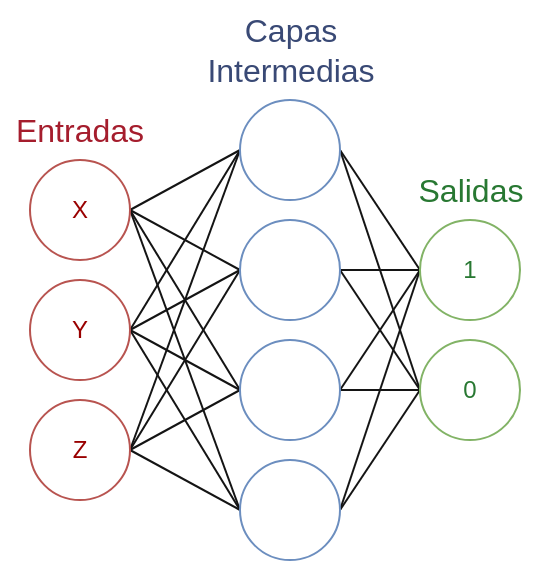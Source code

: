 <mxfile version="26.2.10">
  <diagram name="Page-1" id="FRa_R0hlQTdd5-_sHwNs">
    <mxGraphModel dx="985" dy="521" grid="1" gridSize="10" guides="1" tooltips="1" connect="1" arrows="1" fold="1" page="1" pageScale="1" pageWidth="850" pageHeight="1100" math="0" shadow="0">
      <root>
        <mxCell id="0" />
        <mxCell id="1" parent="0" />
        <mxCell id="VxTgVIhhQwmp0bRHXT9H-14" style="rounded=0;orthogonalLoop=1;jettySize=auto;html=1;exitX=1;exitY=0.5;exitDx=0;exitDy=0;entryX=0;entryY=0.5;entryDx=0;entryDy=0;targetPerimeterSpacing=0;sourcePerimeterSpacing=0;endArrow=none;startFill=0;strokeColor=#141414;" parent="1" source="VxTgVIhhQwmp0bRHXT9H-1" target="VxTgVIhhQwmp0bRHXT9H-5" edge="1">
          <mxGeometry relative="1" as="geometry" />
        </mxCell>
        <mxCell id="VxTgVIhhQwmp0bRHXT9H-15" style="rounded=0;orthogonalLoop=1;jettySize=auto;html=1;exitX=1;exitY=0.5;exitDx=0;exitDy=0;entryX=0;entryY=0.5;entryDx=0;entryDy=0;endArrow=none;startFill=0;strokeColor=#141414;" parent="1" source="VxTgVIhhQwmp0bRHXT9H-1" target="VxTgVIhhQwmp0bRHXT9H-6" edge="1">
          <mxGeometry relative="1" as="geometry" />
        </mxCell>
        <mxCell id="VxTgVIhhQwmp0bRHXT9H-16" style="rounded=0;orthogonalLoop=1;jettySize=auto;html=1;exitX=1;exitY=0.5;exitDx=0;exitDy=0;entryX=0;entryY=0.5;entryDx=0;entryDy=0;endArrow=none;startFill=0;strokeColor=#141414;" parent="1" source="VxTgVIhhQwmp0bRHXT9H-1" target="VxTgVIhhQwmp0bRHXT9H-7" edge="1">
          <mxGeometry relative="1" as="geometry" />
        </mxCell>
        <mxCell id="VxTgVIhhQwmp0bRHXT9H-17" style="rounded=0;orthogonalLoop=1;jettySize=auto;html=1;exitX=1;exitY=0.5;exitDx=0;exitDy=0;entryX=0;entryY=0.5;entryDx=0;entryDy=0;endArrow=none;startFill=0;strokeColor=#141414;" parent="1" source="VxTgVIhhQwmp0bRHXT9H-1" target="VxTgVIhhQwmp0bRHXT9H-9" edge="1">
          <mxGeometry relative="1" as="geometry" />
        </mxCell>
        <mxCell id="VxTgVIhhQwmp0bRHXT9H-1" value="X" style="ellipse;whiteSpace=wrap;html=1;aspect=fixed;fillColor=default;strokeColor=#b85450;fontColor=#990000;" parent="1" vertex="1">
          <mxGeometry x="195" y="160" width="50" height="50" as="geometry" />
        </mxCell>
        <mxCell id="VxTgVIhhQwmp0bRHXT9H-18" style="rounded=0;orthogonalLoop=1;jettySize=auto;html=1;exitX=1;exitY=0.5;exitDx=0;exitDy=0;entryX=0;entryY=0.5;entryDx=0;entryDy=0;endArrow=none;startFill=0;strokeColor=#141414;" parent="1" source="VxTgVIhhQwmp0bRHXT9H-2" target="VxTgVIhhQwmp0bRHXT9H-5" edge="1">
          <mxGeometry relative="1" as="geometry" />
        </mxCell>
        <mxCell id="VxTgVIhhQwmp0bRHXT9H-19" style="rounded=0;orthogonalLoop=1;jettySize=auto;html=1;exitX=1;exitY=0.5;exitDx=0;exitDy=0;entryX=0;entryY=0.5;entryDx=0;entryDy=0;endArrow=none;startFill=0;strokeColor=#141414;" parent="1" source="VxTgVIhhQwmp0bRHXT9H-2" target="VxTgVIhhQwmp0bRHXT9H-6" edge="1">
          <mxGeometry relative="1" as="geometry" />
        </mxCell>
        <mxCell id="VxTgVIhhQwmp0bRHXT9H-20" style="rounded=0;orthogonalLoop=1;jettySize=auto;html=1;exitX=1;exitY=0.5;exitDx=0;exitDy=0;entryX=0;entryY=0.5;entryDx=0;entryDy=0;endArrow=none;startFill=0;strokeColor=#141414;" parent="1" source="VxTgVIhhQwmp0bRHXT9H-2" target="VxTgVIhhQwmp0bRHXT9H-7" edge="1">
          <mxGeometry relative="1" as="geometry" />
        </mxCell>
        <mxCell id="VxTgVIhhQwmp0bRHXT9H-21" style="rounded=0;orthogonalLoop=1;jettySize=auto;html=1;exitX=1;exitY=0.5;exitDx=0;exitDy=0;entryX=0;entryY=0.5;entryDx=0;entryDy=0;endArrow=none;startFill=0;strokeColor=#141414;" parent="1" source="VxTgVIhhQwmp0bRHXT9H-2" target="VxTgVIhhQwmp0bRHXT9H-9" edge="1">
          <mxGeometry relative="1" as="geometry" />
        </mxCell>
        <mxCell id="VxTgVIhhQwmp0bRHXT9H-2" value="Y" style="ellipse;whiteSpace=wrap;html=1;aspect=fixed;fillColor=default;strokeColor=#b85450;align=center;verticalAlign=middle;fontFamily=Helvetica;fontSize=12;fontColor=#990000;" parent="1" vertex="1">
          <mxGeometry x="195" y="220" width="50" height="50" as="geometry" />
        </mxCell>
        <mxCell id="VxTgVIhhQwmp0bRHXT9H-22" style="rounded=0;orthogonalLoop=1;jettySize=auto;html=1;exitX=1;exitY=0.5;exitDx=0;exitDy=0;entryX=0;entryY=0.5;entryDx=0;entryDy=0;endArrow=none;startFill=0;strokeColor=#141414;" parent="1" source="VxTgVIhhQwmp0bRHXT9H-3" target="VxTgVIhhQwmp0bRHXT9H-5" edge="1">
          <mxGeometry relative="1" as="geometry" />
        </mxCell>
        <mxCell id="VxTgVIhhQwmp0bRHXT9H-23" style="rounded=0;orthogonalLoop=1;jettySize=auto;html=1;exitX=1;exitY=0.5;exitDx=0;exitDy=0;entryX=0;entryY=0.5;entryDx=0;entryDy=0;endArrow=none;startFill=0;strokeColor=#141414;" parent="1" source="VxTgVIhhQwmp0bRHXT9H-3" target="VxTgVIhhQwmp0bRHXT9H-6" edge="1">
          <mxGeometry relative="1" as="geometry" />
        </mxCell>
        <mxCell id="VxTgVIhhQwmp0bRHXT9H-24" style="rounded=0;orthogonalLoop=1;jettySize=auto;html=1;exitX=1;exitY=0.5;exitDx=0;exitDy=0;entryX=0;entryY=0.5;entryDx=0;entryDy=0;endArrow=none;startFill=0;strokeColor=#141414;" parent="1" source="VxTgVIhhQwmp0bRHXT9H-3" target="VxTgVIhhQwmp0bRHXT9H-7" edge="1">
          <mxGeometry relative="1" as="geometry" />
        </mxCell>
        <mxCell id="VxTgVIhhQwmp0bRHXT9H-25" style="rounded=0;orthogonalLoop=1;jettySize=auto;html=1;exitX=1;exitY=0.5;exitDx=0;exitDy=0;entryX=0;entryY=0.5;entryDx=0;entryDy=0;endArrow=none;startFill=0;strokeColor=#141414;" parent="1" source="VxTgVIhhQwmp0bRHXT9H-3" target="VxTgVIhhQwmp0bRHXT9H-9" edge="1">
          <mxGeometry relative="1" as="geometry" />
        </mxCell>
        <mxCell id="VxTgVIhhQwmp0bRHXT9H-3" value="Z" style="ellipse;whiteSpace=wrap;html=1;aspect=fixed;fillColor=default;strokeColor=#b85450;align=center;verticalAlign=middle;fontFamily=Helvetica;fontSize=12;fontColor=#990000;" parent="1" vertex="1">
          <mxGeometry x="195" y="280" width="50" height="50" as="geometry" />
        </mxCell>
        <mxCell id="VxTgVIhhQwmp0bRHXT9H-4" value="Entradas" style="text;html=1;align=center;verticalAlign=middle;whiteSpace=wrap;rounded=0;fontColor=light-dark(#a51d2d, #ededed);fontSize=16;" parent="1" vertex="1">
          <mxGeometry x="180" y="130" width="80" height="30" as="geometry" />
        </mxCell>
        <mxCell id="VxTgVIhhQwmp0bRHXT9H-26" style="rounded=0;orthogonalLoop=1;jettySize=auto;html=1;exitX=1;exitY=0.5;exitDx=0;exitDy=0;entryX=0;entryY=0.5;entryDx=0;entryDy=0;endArrow=none;startFill=0;strokeColor=#141414;" parent="1" source="VxTgVIhhQwmp0bRHXT9H-5" target="VxTgVIhhQwmp0bRHXT9H-10" edge="1">
          <mxGeometry relative="1" as="geometry" />
        </mxCell>
        <mxCell id="VxTgVIhhQwmp0bRHXT9H-27" style="rounded=0;orthogonalLoop=1;jettySize=auto;html=1;exitX=1;exitY=0.5;exitDx=0;exitDy=0;entryX=0;entryY=0.5;entryDx=0;entryDy=0;endArrow=none;startFill=0;strokeColor=#141414;" parent="1" source="VxTgVIhhQwmp0bRHXT9H-5" target="VxTgVIhhQwmp0bRHXT9H-11" edge="1">
          <mxGeometry relative="1" as="geometry" />
        </mxCell>
        <mxCell id="VxTgVIhhQwmp0bRHXT9H-5" value="" style="ellipse;whiteSpace=wrap;html=1;aspect=fixed;fillColor=default;strokeColor=#6c8ebf;" parent="1" vertex="1">
          <mxGeometry x="300" y="130" width="50" height="50" as="geometry" />
        </mxCell>
        <mxCell id="VxTgVIhhQwmp0bRHXT9H-28" style="rounded=0;orthogonalLoop=1;jettySize=auto;html=1;exitX=1;exitY=0.5;exitDx=0;exitDy=0;entryX=0;entryY=0.5;entryDx=0;entryDy=0;endArrow=none;startFill=0;strokeColor=#141414;" parent="1" source="VxTgVIhhQwmp0bRHXT9H-6" target="VxTgVIhhQwmp0bRHXT9H-10" edge="1">
          <mxGeometry relative="1" as="geometry" />
        </mxCell>
        <mxCell id="VxTgVIhhQwmp0bRHXT9H-29" style="rounded=0;orthogonalLoop=1;jettySize=auto;html=1;exitX=1;exitY=0.5;exitDx=0;exitDy=0;entryX=0;entryY=0.5;entryDx=0;entryDy=0;endArrow=none;startFill=0;strokeColor=#141414;" parent="1" source="VxTgVIhhQwmp0bRHXT9H-6" target="VxTgVIhhQwmp0bRHXT9H-11" edge="1">
          <mxGeometry relative="1" as="geometry" />
        </mxCell>
        <mxCell id="VxTgVIhhQwmp0bRHXT9H-6" value="" style="ellipse;whiteSpace=wrap;html=1;aspect=fixed;fillColor=default;strokeColor=#6c8ebf;align=center;verticalAlign=middle;fontFamily=Helvetica;fontSize=12;fontColor=default;" parent="1" vertex="1">
          <mxGeometry x="300" y="190" width="50" height="50" as="geometry" />
        </mxCell>
        <mxCell id="VxTgVIhhQwmp0bRHXT9H-30" style="rounded=0;orthogonalLoop=1;jettySize=auto;html=1;exitX=1;exitY=0.5;exitDx=0;exitDy=0;entryX=0;entryY=0.5;entryDx=0;entryDy=0;endArrow=none;startFill=0;strokeColor=#141414;" parent="1" source="VxTgVIhhQwmp0bRHXT9H-7" target="VxTgVIhhQwmp0bRHXT9H-10" edge="1">
          <mxGeometry relative="1" as="geometry" />
        </mxCell>
        <mxCell id="VxTgVIhhQwmp0bRHXT9H-31" style="rounded=0;orthogonalLoop=1;jettySize=auto;html=1;exitX=1;exitY=0.5;exitDx=0;exitDy=0;entryX=0;entryY=0.5;entryDx=0;entryDy=0;endArrow=none;startFill=0;strokeColor=#141414;" parent="1" source="VxTgVIhhQwmp0bRHXT9H-7" target="VxTgVIhhQwmp0bRHXT9H-11" edge="1">
          <mxGeometry relative="1" as="geometry" />
        </mxCell>
        <mxCell id="VxTgVIhhQwmp0bRHXT9H-7" value="" style="ellipse;whiteSpace=wrap;html=1;aspect=fixed;fillColor=default;strokeColor=#6c8ebf;align=center;verticalAlign=middle;fontFamily=Helvetica;fontSize=12;fontColor=default;" parent="1" vertex="1">
          <mxGeometry x="300" y="250" width="50" height="50" as="geometry" />
        </mxCell>
        <mxCell id="VxTgVIhhQwmp0bRHXT9H-32" style="rounded=0;orthogonalLoop=1;jettySize=auto;html=1;exitX=1;exitY=0.5;exitDx=0;exitDy=0;entryX=0;entryY=0.5;entryDx=0;entryDy=0;endArrow=none;startFill=0;strokeColor=#141414;" parent="1" source="VxTgVIhhQwmp0bRHXT9H-9" target="VxTgVIhhQwmp0bRHXT9H-10" edge="1">
          <mxGeometry relative="1" as="geometry" />
        </mxCell>
        <mxCell id="VxTgVIhhQwmp0bRHXT9H-33" style="rounded=0;orthogonalLoop=1;jettySize=auto;html=1;exitX=1;exitY=0.5;exitDx=0;exitDy=0;entryX=0;entryY=0.5;entryDx=0;entryDy=0;endArrow=none;startFill=0;strokeColor=#141414;" parent="1" source="VxTgVIhhQwmp0bRHXT9H-9" target="VxTgVIhhQwmp0bRHXT9H-11" edge="1">
          <mxGeometry relative="1" as="geometry" />
        </mxCell>
        <mxCell id="VxTgVIhhQwmp0bRHXT9H-9" value="" style="ellipse;whiteSpace=wrap;html=1;aspect=fixed;fillColor=default;strokeColor=#6c8ebf;align=center;verticalAlign=middle;fontFamily=Helvetica;fontSize=12;fontColor=default;" parent="1" vertex="1">
          <mxGeometry x="300" y="310" width="50" height="50" as="geometry" />
        </mxCell>
        <mxCell id="VxTgVIhhQwmp0bRHXT9H-10" value="1" style="ellipse;whiteSpace=wrap;html=1;aspect=fixed;fillColor=default;strokeColor=#82b366;fontColor=#287832;" parent="1" vertex="1">
          <mxGeometry x="390" y="190" width="50" height="50" as="geometry" />
        </mxCell>
        <mxCell id="VxTgVIhhQwmp0bRHXT9H-11" value="0" style="ellipse;whiteSpace=wrap;html=1;aspect=fixed;fillColor=default;strokeColor=#82b366;align=center;verticalAlign=middle;fontFamily=Helvetica;fontSize=12;fontColor=#287832;" parent="1" vertex="1">
          <mxGeometry x="390" y="250" width="50" height="50" as="geometry" />
        </mxCell>
        <mxCell id="VxTgVIhhQwmp0bRHXT9H-13" value="Salidas" style="text;html=1;align=center;verticalAlign=middle;whiteSpace=wrap;rounded=0;fontColor=light-dark(#287832, #ededed);fontSize=16;" parent="1" vertex="1">
          <mxGeometry x="377.5" y="160" width="75" height="30" as="geometry" />
        </mxCell>
        <mxCell id="VxTgVIhhQwmp0bRHXT9H-34" value="Capas Intermedias" style="text;html=1;align=center;verticalAlign=middle;whiteSpace=wrap;rounded=0;fontColor=light-dark(#394975,#EDEDED);fontSize=16;" parent="1" vertex="1">
          <mxGeometry x="267.5" y="80" width="115" height="50" as="geometry" />
        </mxCell>
      </root>
    </mxGraphModel>
  </diagram>
</mxfile>
